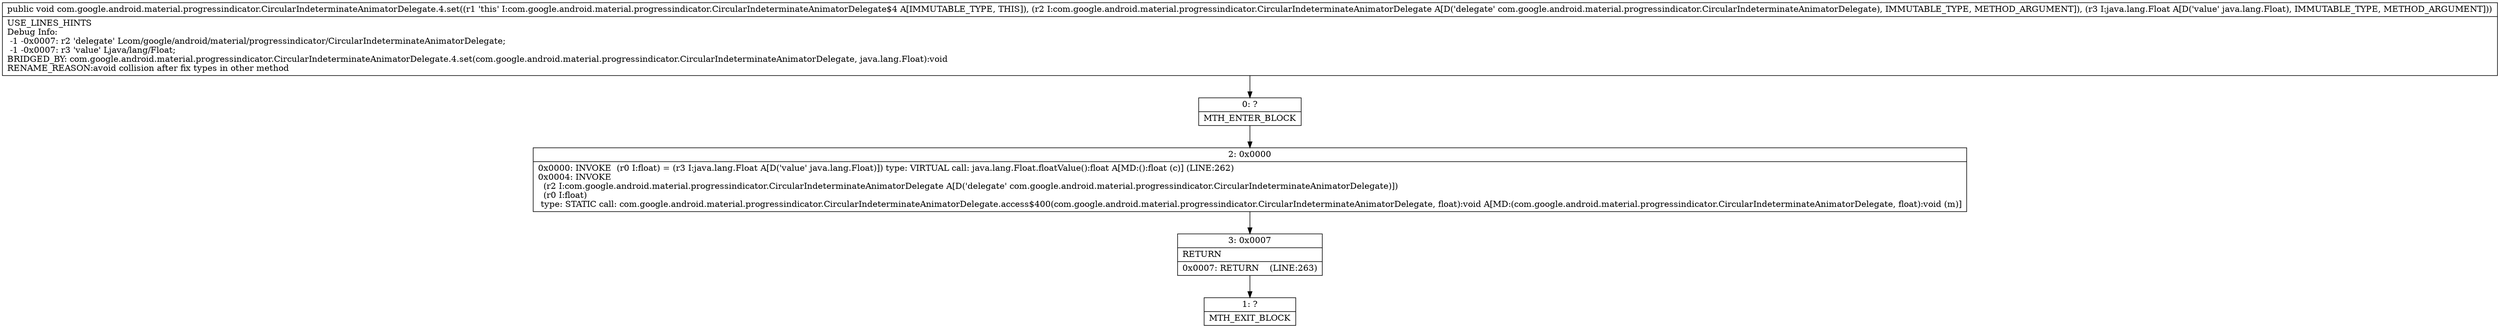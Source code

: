 digraph "CFG forcom.google.android.material.progressindicator.CircularIndeterminateAnimatorDelegate.4.set(Lcom\/google\/android\/material\/progressindicator\/CircularIndeterminateAnimatorDelegate;Ljava\/lang\/Float;)V" {
Node_0 [shape=record,label="{0\:\ ?|MTH_ENTER_BLOCK\l}"];
Node_2 [shape=record,label="{2\:\ 0x0000|0x0000: INVOKE  (r0 I:float) = (r3 I:java.lang.Float A[D('value' java.lang.Float)]) type: VIRTUAL call: java.lang.Float.floatValue():float A[MD:():float (c)] (LINE:262)\l0x0004: INVOKE  \l  (r2 I:com.google.android.material.progressindicator.CircularIndeterminateAnimatorDelegate A[D('delegate' com.google.android.material.progressindicator.CircularIndeterminateAnimatorDelegate)])\l  (r0 I:float)\l type: STATIC call: com.google.android.material.progressindicator.CircularIndeterminateAnimatorDelegate.access$400(com.google.android.material.progressindicator.CircularIndeterminateAnimatorDelegate, float):void A[MD:(com.google.android.material.progressindicator.CircularIndeterminateAnimatorDelegate, float):void (m)]\l}"];
Node_3 [shape=record,label="{3\:\ 0x0007|RETURN\l|0x0007: RETURN    (LINE:263)\l}"];
Node_1 [shape=record,label="{1\:\ ?|MTH_EXIT_BLOCK\l}"];
MethodNode[shape=record,label="{public void com.google.android.material.progressindicator.CircularIndeterminateAnimatorDelegate.4.set((r1 'this' I:com.google.android.material.progressindicator.CircularIndeterminateAnimatorDelegate$4 A[IMMUTABLE_TYPE, THIS]), (r2 I:com.google.android.material.progressindicator.CircularIndeterminateAnimatorDelegate A[D('delegate' com.google.android.material.progressindicator.CircularIndeterminateAnimatorDelegate), IMMUTABLE_TYPE, METHOD_ARGUMENT]), (r3 I:java.lang.Float A[D('value' java.lang.Float), IMMUTABLE_TYPE, METHOD_ARGUMENT]))  | USE_LINES_HINTS\lDebug Info:\l  \-1 \-0x0007: r2 'delegate' Lcom\/google\/android\/material\/progressindicator\/CircularIndeterminateAnimatorDelegate;\l  \-1 \-0x0007: r3 'value' Ljava\/lang\/Float;\lBRIDGED_BY: com.google.android.material.progressindicator.CircularIndeterminateAnimatorDelegate.4.set(com.google.android.material.progressindicator.CircularIndeterminateAnimatorDelegate, java.lang.Float):void\lRENAME_REASON:avoid collision after fix types in other method\l}"];
MethodNode -> Node_0;Node_0 -> Node_2;
Node_2 -> Node_3;
Node_3 -> Node_1;
}

